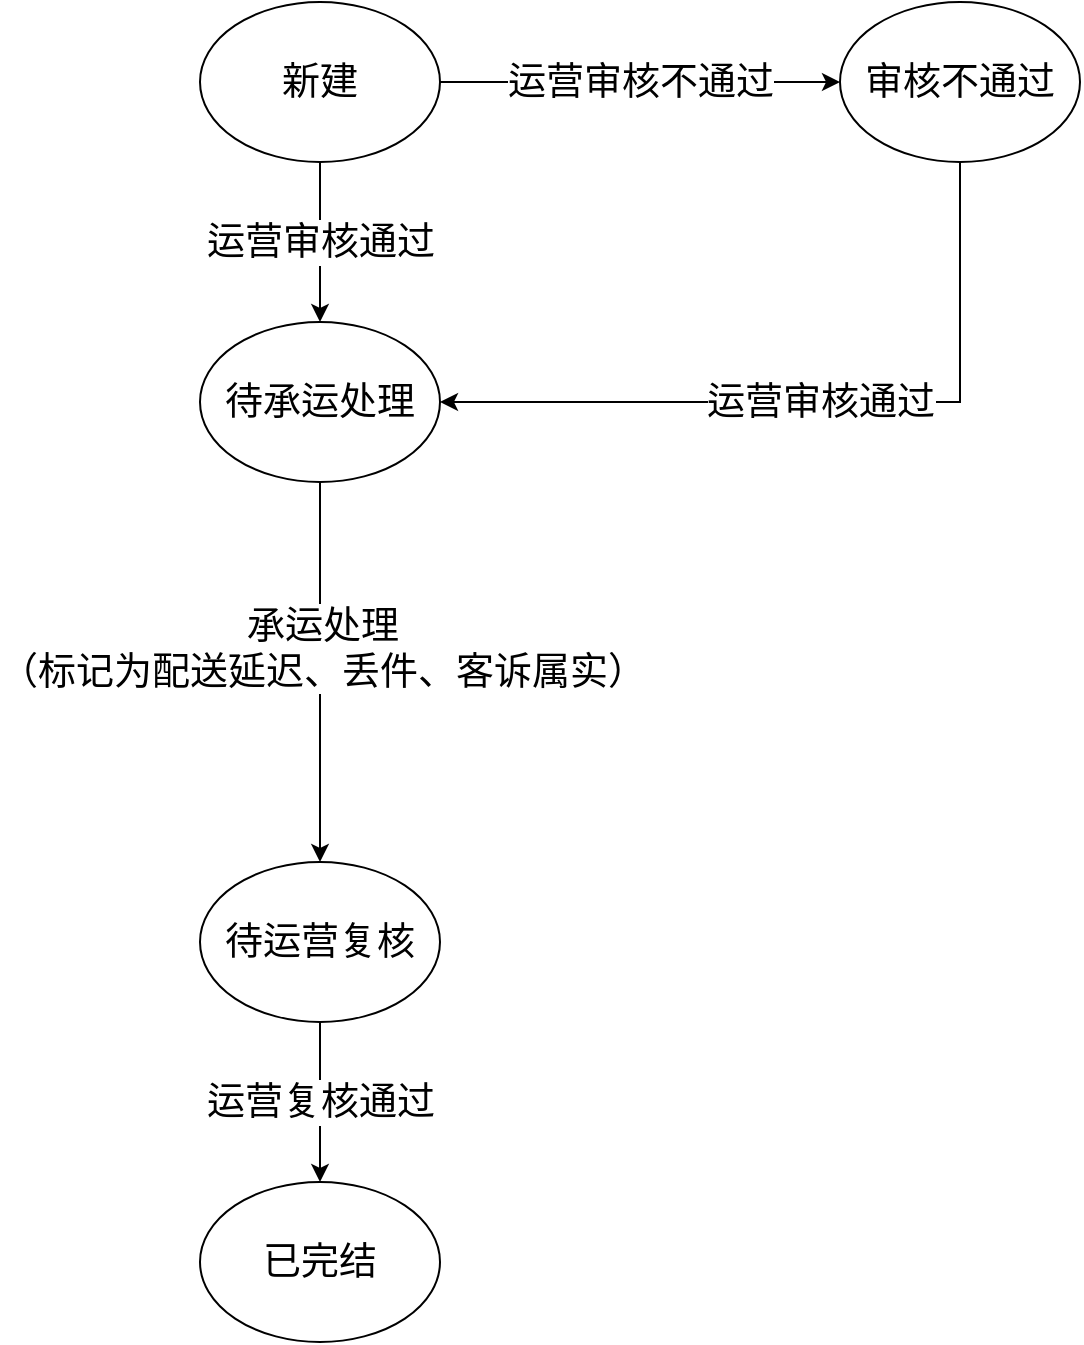 <mxfile version="17.4.6" type="github">
  <diagram id="gJ_cgM---_HPUhZc0SHn" name="Page-1">
    <mxGraphModel dx="946" dy="623" grid="1" gridSize="10" guides="1" tooltips="1" connect="1" arrows="1" fold="1" page="1" pageScale="1" pageWidth="827" pageHeight="1169" math="0" shadow="0">
      <root>
        <mxCell id="0" />
        <mxCell id="1" parent="0" />
        <mxCell id="Ept4Bm89zjwvbwGGOBD6-3" value="运营审核通过" style="edgeStyle=orthogonalEdgeStyle;rounded=0;orthogonalLoop=1;jettySize=auto;html=1;fontSize=19;" edge="1" parent="1" source="Ept4Bm89zjwvbwGGOBD6-1" target="Ept4Bm89zjwvbwGGOBD6-2">
          <mxGeometry relative="1" as="geometry" />
        </mxCell>
        <mxCell id="Ept4Bm89zjwvbwGGOBD6-10" value="运营审核不通过" style="edgeStyle=orthogonalEdgeStyle;rounded=0;orthogonalLoop=1;jettySize=auto;html=1;fontSize=19;" edge="1" parent="1" source="Ept4Bm89zjwvbwGGOBD6-1" target="Ept4Bm89zjwvbwGGOBD6-9">
          <mxGeometry relative="1" as="geometry" />
        </mxCell>
        <mxCell id="Ept4Bm89zjwvbwGGOBD6-1" value="&lt;font style=&quot;font-size: 19px&quot;&gt;新建&lt;/font&gt;" style="ellipse;whiteSpace=wrap;html=1;" vertex="1" parent="1">
          <mxGeometry x="300" y="110" width="120" height="80" as="geometry" />
        </mxCell>
        <mxCell id="Ept4Bm89zjwvbwGGOBD6-5" value="" style="edgeStyle=orthogonalEdgeStyle;rounded=0;orthogonalLoop=1;jettySize=auto;html=1;fontSize=19;" edge="1" parent="1" source="Ept4Bm89zjwvbwGGOBD6-2" target="Ept4Bm89zjwvbwGGOBD6-4">
          <mxGeometry relative="1" as="geometry" />
        </mxCell>
        <mxCell id="Ept4Bm89zjwvbwGGOBD6-12" value="承运处理&lt;br&gt;（标记为配送延迟、丢件、客诉属实）" style="edgeLabel;html=1;align=center;verticalAlign=middle;resizable=0;points=[];fontSize=19;" vertex="1" connectable="0" parent="Ept4Bm89zjwvbwGGOBD6-5">
          <mxGeometry x="-0.125" y="1" relative="1" as="geometry">
            <mxPoint as="offset" />
          </mxGeometry>
        </mxCell>
        <mxCell id="Ept4Bm89zjwvbwGGOBD6-2" value="&lt;font style=&quot;font-size: 19px&quot;&gt;待承运处理&lt;/font&gt;" style="ellipse;whiteSpace=wrap;html=1;" vertex="1" parent="1">
          <mxGeometry x="300" y="270" width="120" height="80" as="geometry" />
        </mxCell>
        <mxCell id="Ept4Bm89zjwvbwGGOBD6-7" value="运营复核通过" style="edgeStyle=orthogonalEdgeStyle;rounded=0;orthogonalLoop=1;jettySize=auto;html=1;fontSize=19;" edge="1" parent="1" source="Ept4Bm89zjwvbwGGOBD6-4" target="Ept4Bm89zjwvbwGGOBD6-6">
          <mxGeometry relative="1" as="geometry" />
        </mxCell>
        <mxCell id="Ept4Bm89zjwvbwGGOBD6-4" value="&lt;font style=&quot;font-size: 19px&quot;&gt;待运营复核&lt;/font&gt;" style="ellipse;whiteSpace=wrap;html=1;" vertex="1" parent="1">
          <mxGeometry x="300" y="540" width="120" height="80" as="geometry" />
        </mxCell>
        <mxCell id="Ept4Bm89zjwvbwGGOBD6-6" value="&lt;span style=&quot;font-size: 19px&quot;&gt;已完结&lt;/span&gt;" style="ellipse;whiteSpace=wrap;html=1;" vertex="1" parent="1">
          <mxGeometry x="300" y="700" width="120" height="80" as="geometry" />
        </mxCell>
        <mxCell id="Ept4Bm89zjwvbwGGOBD6-11" value="运营审核通过" style="edgeStyle=orthogonalEdgeStyle;rounded=0;orthogonalLoop=1;jettySize=auto;html=1;exitX=0.5;exitY=1;exitDx=0;exitDy=0;entryX=1;entryY=0.5;entryDx=0;entryDy=0;fontSize=19;" edge="1" parent="1" source="Ept4Bm89zjwvbwGGOBD6-9" target="Ept4Bm89zjwvbwGGOBD6-2">
          <mxGeometry relative="1" as="geometry" />
        </mxCell>
        <mxCell id="Ept4Bm89zjwvbwGGOBD6-9" value="&lt;font style=&quot;font-size: 19px&quot;&gt;审核不通过&lt;/font&gt;" style="ellipse;whiteSpace=wrap;html=1;" vertex="1" parent="1">
          <mxGeometry x="620" y="110" width="120" height="80" as="geometry" />
        </mxCell>
      </root>
    </mxGraphModel>
  </diagram>
</mxfile>
